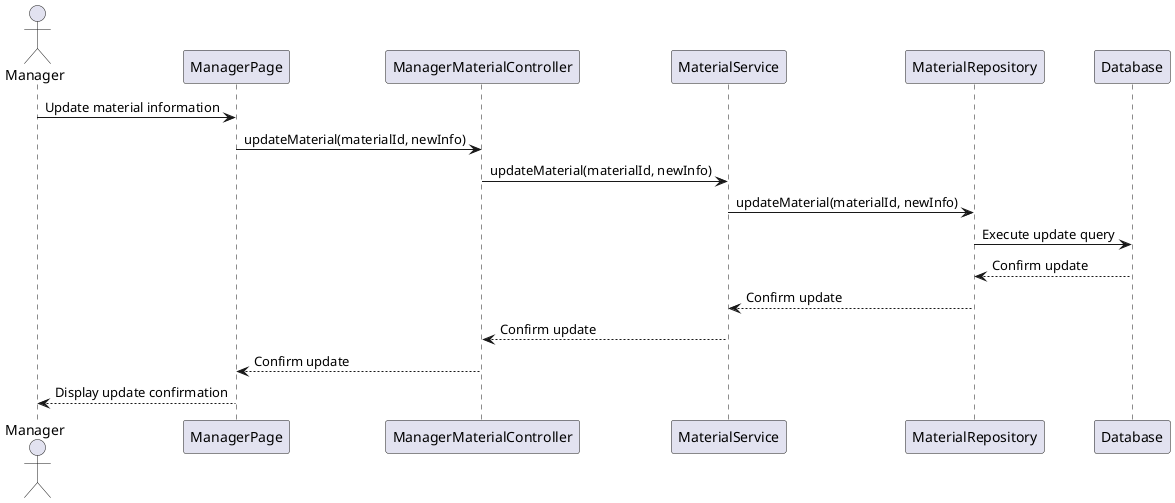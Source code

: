 @startuml
actor Manager

Manager -> ManagerPage: Update material information
ManagerPage -> ManagerMaterialController: updateMaterial(materialId, newInfo)
ManagerMaterialController -> MaterialService: updateMaterial(materialId, newInfo)
MaterialService -> MaterialRepository: updateMaterial(materialId, newInfo)
MaterialRepository -> Database: Execute update query
Database --> MaterialRepository: Confirm update
MaterialRepository --> MaterialService: Confirm update
MaterialService --> ManagerMaterialController: Confirm update
ManagerMaterialController --> ManagerPage: Confirm update
ManagerPage --> Manager: Display update confirmation
@enduml
